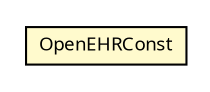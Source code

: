 #!/usr/local/bin/dot
#
# Class diagram 
# Generated by UMLGraph version R5_6 (http://www.umlgraph.org/)
#

digraph G {
	edge [fontname="Trebuchet MS",fontsize=10,labelfontname="Trebuchet MS",labelfontsize=10];
	node [fontname="Trebuchet MS",fontsize=10,shape=plaintext];
	nodesep=0.25;
	ranksep=0.5;
	// se.cambio.cds.openehr.util.OpenEHRConst
	c260608 [label=<<table title="se.cambio.cds.openehr.util.OpenEHRConst" border="0" cellborder="1" cellspacing="0" cellpadding="2" port="p" bgcolor="lemonChiffon" href="./OpenEHRConst.html">
		<tr><td><table border="0" cellspacing="0" cellpadding="1">
<tr><td align="center" balign="center"><font face="Trebuchet MS"> OpenEHRConst </font></td></tr>
		</table></td></tr>
		</table>>, URL="./OpenEHRConst.html", fontname="Trebuchet MS", fontcolor="black", fontsize=9.0];
}

